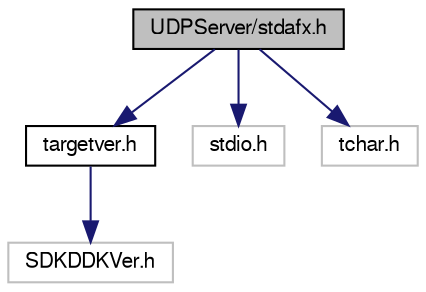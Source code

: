 digraph "UDPServer/stdafx.h"
{
  bgcolor="transparent";
  edge [fontname="FreeSans",fontsize="10",labelfontname="FreeSans",labelfontsize="10"];
  node [fontname="FreeSans",fontsize="10",shape=record];
  Node1 [label="UDPServer/stdafx.h",height=0.2,width=0.4,color="black", fillcolor="grey75", style="filled" fontcolor="black"];
  Node1 -> Node2 [color="midnightblue",fontsize="10",style="solid",fontname="FreeSans"];
  Node2 [label="targetver.h",height=0.2,width=0.4,color="black",URL="$UDPServer_2targetver_8h.html"];
  Node2 -> Node3 [color="midnightblue",fontsize="10",style="solid",fontname="FreeSans"];
  Node3 [label="SDKDDKVer.h",height=0.2,width=0.4,color="grey75"];
  Node1 -> Node4 [color="midnightblue",fontsize="10",style="solid",fontname="FreeSans"];
  Node4 [label="stdio.h",height=0.2,width=0.4,color="grey75"];
  Node1 -> Node5 [color="midnightblue",fontsize="10",style="solid",fontname="FreeSans"];
  Node5 [label="tchar.h",height=0.2,width=0.4,color="grey75"];
}

